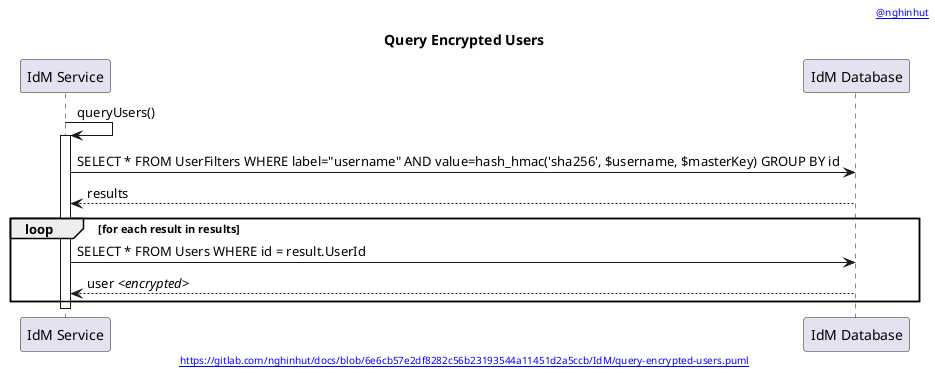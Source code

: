 @startuml
'-----START auto generated metadata please keep comment here to allow auto update-----
'-----DON'T EDIT THIS SECTION, INSTEAD RE-RUN prebuild.sh TO UPDATE-----
header [[https://www.nghinhut.dev?from=http%5C%3A%5C%2F%5C%2Fwww%5C.plantuml%5C.com%5C%2Fplantuml%5C%2Fproxy%3Ffmt%3Dsvg%5C%26src%3Dhttps%5C%3A%5C%2F%5C%2Fgitlab%5C.com%5C%2Fnghinhut%5C%2Fdocs%5C%2Fraw%5C%2F6e6cb57e2df8282c56b23193544a11451d2a5ccb%5C%2FIdM%5C%2Fquery-encrypted-users%5C.puml%0A @nghinhut]]
footer [[http://www.plantuml.com/plantuml/proxy?fmt=svg&src=https://gitlab.com/nghinhut/docs/raw/6e6cb57e2df8282c56b23193544a11451d2a5ccb/IdM/query-encrypted-users.puml https://gitlab.com/nghinhut/docs/blob/6e6cb57e2df8282c56b23193544a11451d2a5ccb/IdM/query-encrypted-users.puml]]
'-----END auto generated metadata please keep comment here to allow auto update-----
title Query Encrypted Users

participant "IdM Service" as idm
participant "IdM Database" as db

idm -> idm : queryUsers()
activate idm
    idm -> db : SELECT * FROM UserFilters WHERE label="username" AND value=hash_hmac('sha256', $username, $masterKey) GROUP BY id
    idm <-- db : results

    loop for each result in results
        idm -> db : SELECT * FROM Users WHERE id = result.UserId
        idm <-- db : user <//encrypted//>
    end
deactivate idm
@enduml